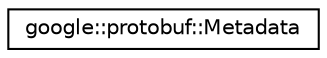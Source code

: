 digraph "类继承关系图"
{
 // LATEX_PDF_SIZE
  edge [fontname="Helvetica",fontsize="10",labelfontname="Helvetica",labelfontsize="10"];
  node [fontname="Helvetica",fontsize="10",shape=record];
  rankdir="LR";
  Node0 [label="google::protobuf::Metadata",height=0.2,width=0.4,color="black", fillcolor="white", style="filled",URL="$structgoogle_1_1protobuf_1_1Metadata.html",tooltip=" "];
}
